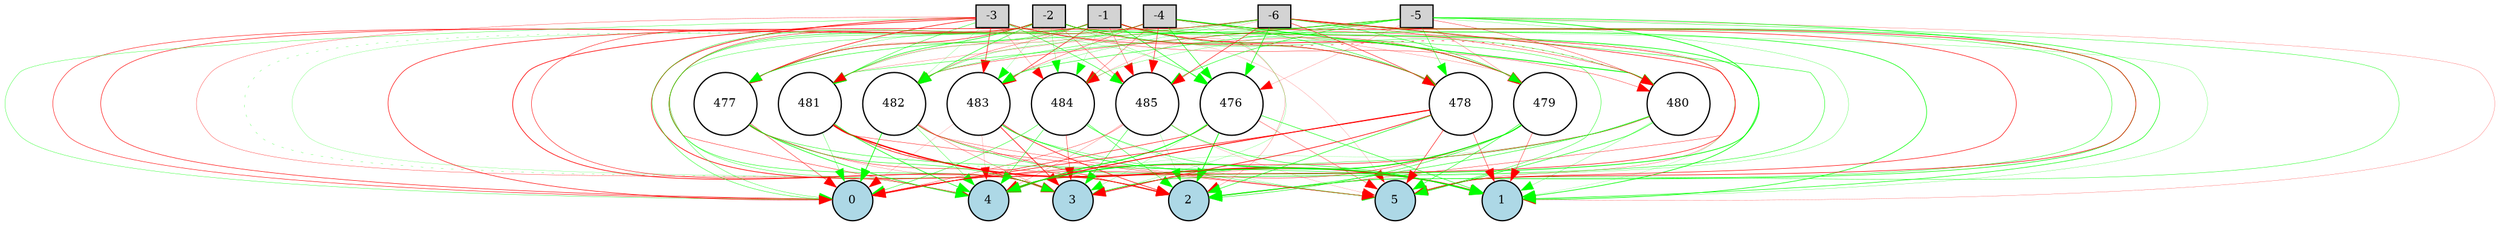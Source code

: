 digraph {
	node [fontsize=9 height=0.2 shape=circle width=0.2]
	-1 [fillcolor=lightgray shape=box style=filled]
	-2 [fillcolor=lightgray shape=box style=filled]
	-3 [fillcolor=lightgray shape=box style=filled]
	-4 [fillcolor=lightgray shape=box style=filled]
	-5 [fillcolor=lightgray shape=box style=filled]
	-6 [fillcolor=lightgray shape=box style=filled]
	0 [fillcolor=lightblue style=filled]
	1 [fillcolor=lightblue style=filled]
	2 [fillcolor=lightblue style=filled]
	3 [fillcolor=lightblue style=filled]
	4 [fillcolor=lightblue style=filled]
	5 [fillcolor=lightblue style=filled]
	480 [fillcolor=white style=filled]
	481 [fillcolor=white style=filled]
	482 [fillcolor=white style=filled]
	483 [fillcolor=white style=filled]
	484 [fillcolor=white style=filled]
	485 [fillcolor=white style=filled]
	476 [fillcolor=white style=filled]
	477 [fillcolor=white style=filled]
	478 [fillcolor=white style=filled]
	479 [fillcolor=white style=filled]
	-1 -> 476 [color=green penwidth=0.44303514674566513 style=solid]
	-1 -> 477 [color=green penwidth=0.28501006820623 style=solid]
	-1 -> 478 [color=green penwidth=0.2906548024632747 style=solid]
	-1 -> 479 [color=red penwidth=0.544067826341297 style=solid]
	-1 -> 480 [color=red penwidth=0.37100152863118074 style=dotted]
	-1 -> 481 [color=red penwidth=0.2069881305189224 style=solid]
	-1 -> 482 [color=red penwidth=0.24015688799220034 style=solid]
	-1 -> 483 [color=red penwidth=0.4259624980793151 style=solid]
	-1 -> 484 [color=green penwidth=0.11121306093934674 style=solid]
	-1 -> 485 [color=red penwidth=0.24670215809565024 style=solid]
	-2 -> 476 [color=green penwidth=0.18355797016392056 style=solid]
	-2 -> 477 [color=red penwidth=0.38316145089477716 style=solid]
	-2 -> 478 [color=red penwidth=0.3527022328809537 style=solid]
	-2 -> 479 [color=green penwidth=0.31338296793863596 style=solid]
	-2 -> 480 [color=green penwidth=0.2687837054592146 style=solid]
	-2 -> 481 [color=green penwidth=0.455872574491207 style=solid]
	-2 -> 482 [color=green penwidth=0.39411093022777177 style=solid]
	-2 -> 483 [color=green penwidth=0.12887053223985453 style=solid]
	-2 -> 484 [color=green penwidth=0.17680419808030662 style=solid]
	-2 -> 485 [color=red penwidth=0.24929521949679453 style=solid]
	-3 -> 476 [color=green penwidth=0.1898951621936476 style=solid]
	-3 -> 477 [color=red penwidth=0.4708154954817938 style=solid]
	-3 -> 478 [color=red penwidth=0.16615408501749954 style=solid]
	-3 -> 479 [color=red penwidth=0.25477294183786003 style=solid]
	-3 -> 480 [color=red penwidth=0.258297368666496 style=solid]
	-3 -> 481 [color=green penwidth=0.3216601083660361 style=solid]
	-3 -> 482 [color=green penwidth=0.13130002108897362 style=solid]
	-3 -> 483 [color=red penwidth=0.42079555814662317 style=solid]
	-3 -> 484 [color=red penwidth=0.1548129602767489 style=solid]
	-3 -> 485 [color=green penwidth=0.36832854736202036 style=solid]
	-4 -> 476 [color=green penwidth=0.41812677042039337 style=solid]
	-4 -> 477 [color=red penwidth=0.14786399973452824 style=solid]
	-4 -> 478 [color=green penwidth=0.3634210579679531 style=solid]
	-4 -> 479 [color=red penwidth=0.15637093996292217 style=solid]
	-4 -> 480 [color=green penwidth=0.6601122031631291 style=solid]
	-4 -> 481 [color=green penwidth=0.12602697468559523 style=solid]
	-4 -> 482 [color=green penwidth=0.24592454646014789 style=solid]
	-4 -> 483 [color=red penwidth=0.2505965744546678 style=solid]
	-4 -> 484 [color=red penwidth=0.21775104394836492 style=solid]
	-4 -> 485 [color=red penwidth=0.37443515753051815 style=solid]
	-5 -> 476 [color=red penwidth=0.13209811204773228 style=solid]
	-5 -> 477 [color=green penwidth=0.36772453104330993 style=solid]
	-5 -> 478 [color=green penwidth=0.31213665394816237 style=solid]
	-5 -> 479 [color=red penwidth=0.1814054336289956 style=solid]
	-5 -> 480 [color=red penwidth=0.2629686991146739 style=solid]
	-5 -> 481 [color=green penwidth=0.32363214140183116 style=solid]
	-5 -> 482 [color=red penwidth=0.2889840003550055 style=solid]
	-5 -> 483 [color=green penwidth=0.3615806668822198 style=solid]
	-5 -> 484 [color=green penwidth=0.19373553979004182 style=solid]
	-5 -> 485 [color=green penwidth=0.3721228759695323 style=solid]
	-6 -> 476 [color=green penwidth=0.48214376739263676 style=solid]
	-6 -> 477 [color=green penwidth=0.18174497310636994 style=solid]
	-6 -> 478 [color=red penwidth=0.3658012493353562 style=solid]
	-6 -> 479 [color=green penwidth=0.35407176789023054 style=solid]
	-6 -> 480 [color=red penwidth=0.2694205735833502 style=solid]
	-6 -> 481 [color=red penwidth=0.16136865965927744 style=solid]
	-6 -> 482 [color=green penwidth=0.3008141197818922 style=solid]
	-6 -> 483 [color=green penwidth=0.179261741134992 style=solid]
	-6 -> 484 [color=red penwidth=0.12838922094334235 style=solid]
	-6 -> 485 [color=red penwidth=0.3918553666331964 style=solid]
	476 -> 0 [color=red penwidth=0.4053489329458667 style=solid]
	476 -> 1 [color=green penwidth=0.3981605648993183 style=solid]
	476 -> 2 [color=green penwidth=0.5964296352874946 style=solid]
	476 -> 3 [color=green penwidth=0.1505310806112707 style=solid]
	476 -> 4 [color=green penwidth=0.6824257457865204 style=solid]
	476 -> 5 [color=red penwidth=0.24744799743398818 style=solid]
	477 -> 0 [color=red penwidth=0.3197875852153246 style=solid]
	477 -> 1 [color=green penwidth=0.33326368697724035 style=solid]
	477 -> 2 [color=red penwidth=0.3163789537159707 style=solid]
	477 -> 3 [color=green penwidth=0.3572213483145923 style=solid]
	477 -> 4 [color=green penwidth=0.49427885974998587 style=solid]
	477 -> 5 [color=red penwidth=0.15069575480474534 style=solid]
	478 -> 0 [color=red penwidth=0.45390937137265297 style=solid]
	478 -> 1 [color=red penwidth=0.31284478797934306 style=solid]
	478 -> 2 [color=green penwidth=0.4255413908584129 style=solid]
	478 -> 3 [color=red penwidth=0.5155752863192292 style=solid]
	478 -> 4 [color=red penwidth=0.6999174874280479 style=solid]
	478 -> 5 [color=red penwidth=0.3855775744108415 style=solid]
	479 -> 0 [color=red penwidth=0.3091381640284885 style=solid]
	479 -> 1 [color=red penwidth=0.2700210328343879 style=solid]
	479 -> 2 [color=green penwidth=0.3613039009545025 style=solid]
	479 -> 3 [color=red penwidth=0.19292100266231954 style=solid]
	479 -> 4 [color=green penwidth=0.7476152409976442 style=solid]
	479 -> 5 [color=green penwidth=0.372238835486949 style=solid]
	480 -> 0 [color=red penwidth=0.40805905299693146 style=solid]
	480 -> 1 [color=green penwidth=0.1729537146196239 style=solid]
	480 -> 2 [color=green penwidth=0.3687034445208034 style=solid]
	480 -> 3 [color=green penwidth=0.27210123658505836 style=solid]
	480 -> 4 [color=green penwidth=0.12141624039355096 style=solid]
	480 -> 5 [color=green penwidth=0.4191881889942928 style=solid]
	481 -> 0 [color=green penwidth=0.22165130552832396 style=solid]
	481 -> 1 [color=red penwidth=1.0306550493922586 style=solid]
	481 -> 2 [color=green penwidth=0.21500102957375156 style=dotted]
	481 -> 3 [color=red penwidth=0.4898001439668922 style=solid]
	481 -> 4 [color=green penwidth=0.4981168771450506 style=solid]
	481 -> 5 [color=red penwidth=0.2916105929781787 style=solid]
	482 -> 0 [color=green penwidth=0.5585906241449827 style=solid]
	482 -> 1 [color=green penwidth=0.35023196462995176 style=solid]
	482 -> 2 [color=red penwidth=0.3048904517792108 style=solid]
	482 -> 3 [color=red penwidth=0.20410454826189028 style=solid]
	482 -> 4 [color=green penwidth=0.23209767875033657 style=solid]
	482 -> 5 [color=red penwidth=0.23540348325881813 style=solid]
	483 -> 0 [color=red penwidth=0.10321587504862693 style=solid]
	483 -> 1 [color=green penwidth=0.4994659784872205 style=solid]
	483 -> 2 [color=red penwidth=0.4699990960580138 style=solid]
	483 -> 3 [color=red penwidth=0.5042477240149946 style=solid]
	483 -> 4 [color=red penwidth=0.12199451694732691 style=solid]
	483 -> 5 [color=green penwidth=0.2572446994395525 style=solid]
	484 -> 0 [color=green penwidth=0.3320232685476373 style=solid]
	484 -> 1 [color=green penwidth=0.3366449027324203 style=solid]
	484 -> 2 [color=green penwidth=0.33095775999517874 style=solid]
	484 -> 3 [color=red penwidth=0.3046050572294384 style=solid]
	484 -> 4 [color=green penwidth=0.33613484198575594 style=solid]
	484 -> 5 [color=green penwidth=0.11472822681669381 style=solid]
	485 -> 0 [color=red penwidth=0.2446229290590407 style=solid]
	485 -> 1 [color=green penwidth=0.39501671051970877 style=solid]
	485 -> 2 [color=green penwidth=0.14989151413300134 style=solid]
	485 -> 3 [color=green penwidth=0.32506361318144505 style=solid]
	485 -> 4 [color=red penwidth=0.1646286616462399 style=solid]
	485 -> 5 [color=red penwidth=0.11127555563179148 style=solid]
	-1 -> 0 [color=red penwidth=0.3961707265236871 style=solid]
	-1 -> 1 [color=green penwidth=0.5183368881477793 style=solid]
	-1 -> 2 [color=red penwidth=0.15529789857731163 style=solid]
	-1 -> 3 [color=green penwidth=0.3517574390631022 style=solid]
	-1 -> 4 [color=green penwidth=0.1411183882998269 style=solid]
	-1 -> 5 [color=red penwidth=0.18758238468286553 style=solid]
	-2 -> 0 [color=red penwidth=0.3551967651493799 style=solid]
	-2 -> 1 [color=green penwidth=0.4670314223157974 style=solid]
	-2 -> 2 [color=green penwidth=0.2646715198101628 style=solid]
	-2 -> 3 [color=red penwidth=0.34673125812364247 style=solid]
	-2 -> 4 [color=green penwidth=0.17640218724972867 style=dotted]
	-2 -> 5 [color=green penwidth=0.29576856587017264 style=solid]
	-3 -> 0 [color=green penwidth=0.23112266433216583 style=solid]
	-3 -> 1 [color=green penwidth=0.11658454847988192 style=solid]
	-3 -> 2 [color=red penwidth=0.5183252820254988 style=solid]
	-3 -> 3 [color=red penwidth=0.5100379987035952 style=solid]
	-3 -> 4 [color=red penwidth=0.20968933095762338 style=solid]
	-3 -> 5 [color=red penwidth=0.11447382489319442 style=solid]
	-4 -> 0 [color=green penwidth=0.308053374630331 style=solid]
	-4 -> 1 [color=green penwidth=0.16374717320322607 style=solid]
	-4 -> 2 [color=red penwidth=0.2715991363800796 style=solid]
	-4 -> 3 [color=green penwidth=0.14618177544561214 style=solid]
	-4 -> 4 [color=red penwidth=0.3009760565330846 style=solid]
	-4 -> 5 [color=red penwidth=0.42108123884729254 style=solid]
	-5 -> 0 [color=green penwidth=0.25428545908112654 style=solid]
	-5 -> 1 [color=red penwidth=0.1459704845426067 style=solid]
	-5 -> 2 [color=green penwidth=0.43699800547750856 style=solid]
	-5 -> 3 [color=green penwidth=0.18671322928617728 style=solid]
	-5 -> 4 [color=green penwidth=0.5698568873335884 style=solid]
	-5 -> 5 [color=green penwidth=0.275488732920258 style=solid]
	-6 -> 0 [color=red penwidth=0.424888431627496 style=solid]
	-6 -> 1 [color=green penwidth=0.4213728919819939 style=solid]
	-6 -> 2 [color=green penwidth=0.30310747377346015 style=solid]
	-6 -> 3 [color=green penwidth=0.33699243801527495 style=solid]
	-6 -> 4 [color=red penwidth=0.4352763877405019 style=solid]
	-6 -> 5 [color=red penwidth=0.4500792280029835 style=solid]
}
